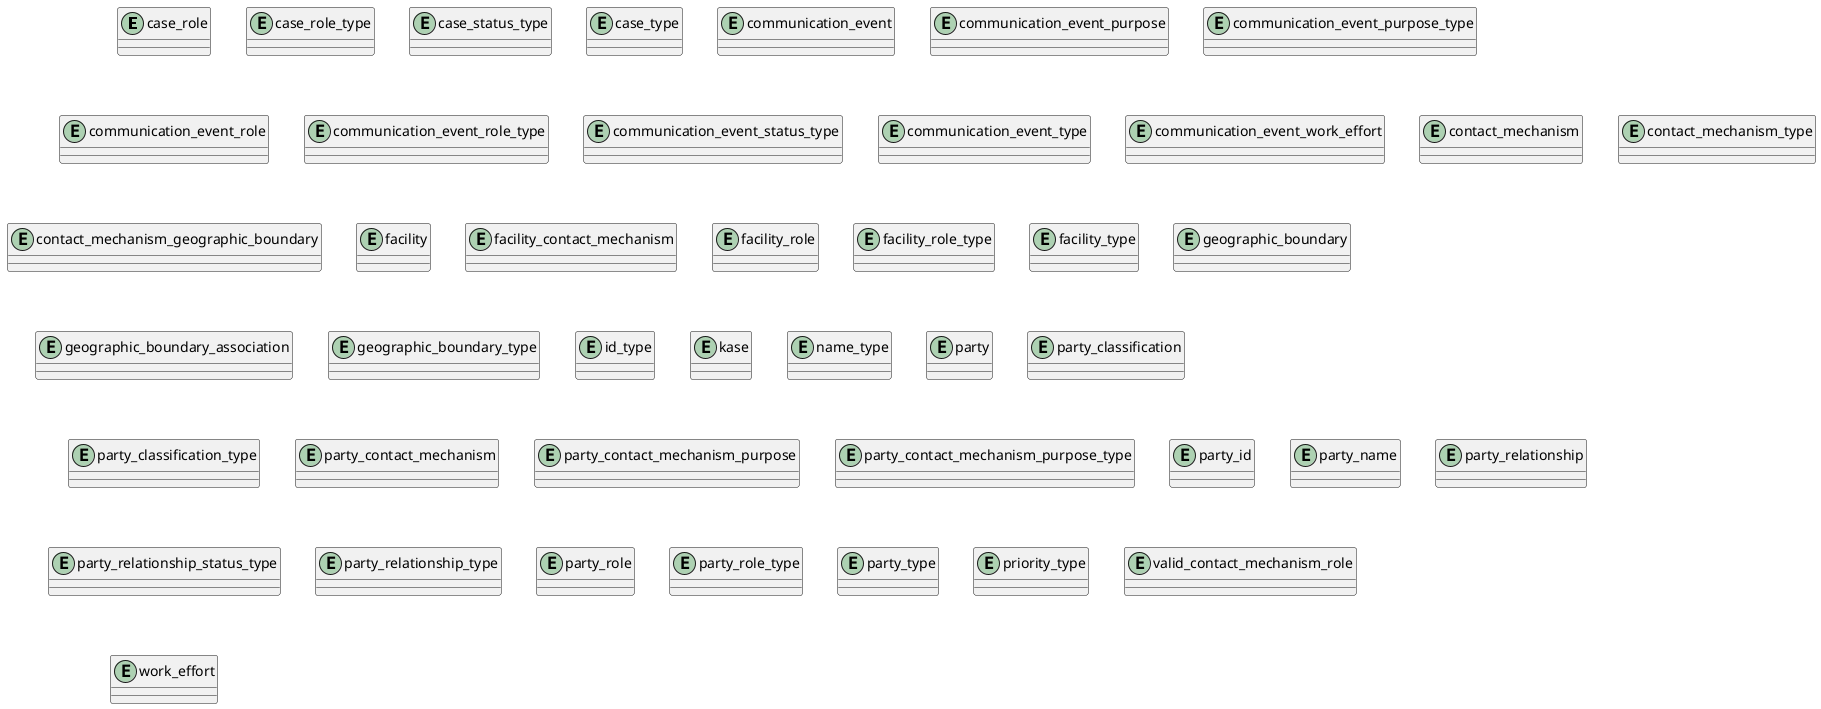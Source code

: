 @startuml entities
' hide the spot
' hide circle

' avoid problems with angled crows feet
skinparam linetype ortho

entity case_role {}
entity case_role_type {}

entity case_status_type {}

entity case_type {}

entity communication_event {}

entity communication_event_purpose {}

entity communication_event_purpose_type {}

entity communication_event_role {}

entity communication_event_role_type {}

entity communication_event_status_type {}

entity communication_event_type {}

entity communication_event_work_effort {}

entity contact_mechanism {}

entity contact_mechanism_type {}

entity contact_mechanism_geographic_boundary {}

entity facility {}

entity facility_contact_mechanism {}

entity facility_role {}

entity facility_role_type {}

entity facility_type {}

entity geographic_boundary {}

entity geographic_boundary_association {}

entity geographic_boundary_type {}

entity id_type {}

entity kase {}

entity name_type {}

entity party {}

entity party_classification {}

entity party_classification_type {}

entity party_contact_mechanism {}

entity party_contact_mechanism_purpose {}

entity party_contact_mechanism_purpose_type {}

entity communication_event_status_type {}

entity party_id {}

entity id_type{}

entity party_name {}

entity name_type {}

entity party_relationship {}

entity party_relationship_status_type {}
entity party_relationship_type {}

entity party_role {}

entity party_role_type{}

entity party_type {}

entity priority_type{}

entity valid_contact_mechanism_role {}
entity work_effort {}
@enduml
